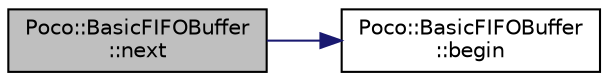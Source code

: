 digraph "Poco::BasicFIFOBuffer::next"
{
 // LATEX_PDF_SIZE
  edge [fontname="Helvetica",fontsize="10",labelfontname="Helvetica",labelfontsize="10"];
  node [fontname="Helvetica",fontsize="10",shape=record];
  rankdir="LR";
  Node1 [label="Poco::BasicFIFOBuffer\l::next",height=0.2,width=0.4,color="black", fillcolor="grey75", style="filled", fontcolor="black",tooltip="Returns the pointer to the next available position in the buffer."];
  Node1 -> Node2 [color="midnightblue",fontsize="10",style="solid",fontname="Helvetica"];
  Node2 [label="Poco::BasicFIFOBuffer\l::begin",height=0.2,width=0.4,color="black", fillcolor="white", style="filled",URL="$classPoco_1_1BasicFIFOBuffer.html#a3f13e8540f7a8cfe7e8a1204c45d34d0",tooltip="Returns the pointer to the beginning of the buffer."];
}
